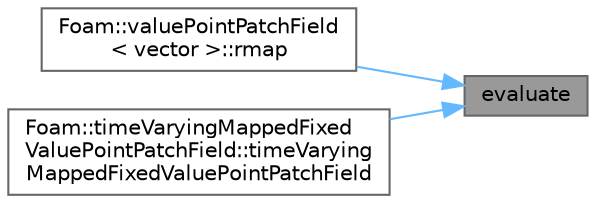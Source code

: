 digraph "evaluate"
{
 // LATEX_PDF_SIZE
  bgcolor="transparent";
  edge [fontname=Helvetica,fontsize=10,labelfontname=Helvetica,labelfontsize=10];
  node [fontname=Helvetica,fontsize=10,shape=box,height=0.2,width=0.4];
  rankdir="RL";
  Node1 [id="Node000001",label="evaluate",height=0.2,width=0.4,color="gray40", fillcolor="grey60", style="filled", fontcolor="black",tooltip=" "];
  Node1 -> Node2 [id="edge1_Node000001_Node000002",dir="back",color="steelblue1",style="solid",tooltip=" "];
  Node2 [id="Node000002",label="Foam::valuePointPatchField\l\< vector \>::rmap",height=0.2,width=0.4,color="grey40", fillcolor="white", style="filled",URL="$classFoam_1_1valuePointPatchField.html#ae2d7451572e8a2b9fa83d64dbafa419f",tooltip=" "];
  Node1 -> Node3 [id="edge2_Node000001_Node000003",dir="back",color="steelblue1",style="solid",tooltip=" "];
  Node3 [id="Node000003",label="Foam::timeVaryingMappedFixed\lValuePointPatchField::timeVarying\lMappedFixedValuePointPatchField",height=0.2,width=0.4,color="grey40", fillcolor="white", style="filled",URL="$classFoam_1_1timeVaryingMappedFixedValuePointPatchField.html#a0e3a847883c7736efd944ab45faddf98",tooltip=" "];
}
